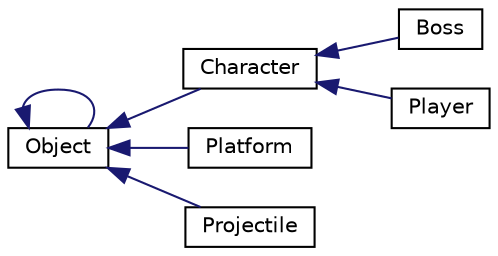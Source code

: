 digraph "Graphical Class Hierarchy"
{
  edge [fontname="Helvetica",fontsize="10",labelfontname="Helvetica",labelfontsize="10"];
  node [fontname="Helvetica",fontsize="10",shape=record];
  rankdir="LR";
  Node0 [label="Sprite",height=0.2,width=0.4,color="grey75", fillcolor="white", style="filled"];
  Node0 -> Node0 [dir="back",color="midnightblue",fontsize="10",style="solid",fontname="Helvetica"];
  Node0 [label="Object",height=0.2,width=0.4,color="black", fillcolor="white", style="filled",URL="$classObject.html"];
  Node0 -> Node1 [dir="back",color="midnightblue",fontsize="10",style="solid",fontname="Helvetica"];
  Node1 [label="Character",height=0.2,width=0.4,color="black", fillcolor="white", style="filled",URL="$classCharacter.html"];
  Node1 -> Node2 [dir="back",color="midnightblue",fontsize="10",style="solid",fontname="Helvetica"];
  Node2 [label="Boss",height=0.2,width=0.4,color="black", fillcolor="white", style="filled",URL="$classBoss.html"];
  Node1 -> Node3 [dir="back",color="midnightblue",fontsize="10",style="solid",fontname="Helvetica"];
  Node3 [label="Player",height=0.2,width=0.4,color="black", fillcolor="white", style="filled",URL="$classPlayer.html"];
  Node0 -> Node4 [dir="back",color="midnightblue",fontsize="10",style="solid",fontname="Helvetica"];
  Node4 [label="Platform",height=0.2,width=0.4,color="black", fillcolor="white", style="filled",URL="$classPlatform.html"];
  Node0 -> Node5 [dir="back",color="midnightblue",fontsize="10",style="solid",fontname="Helvetica"];
  Node5 [label="Projectile",height=0.2,width=0.4,color="black", fillcolor="white", style="filled",URL="$classProjectile.html"];
}
